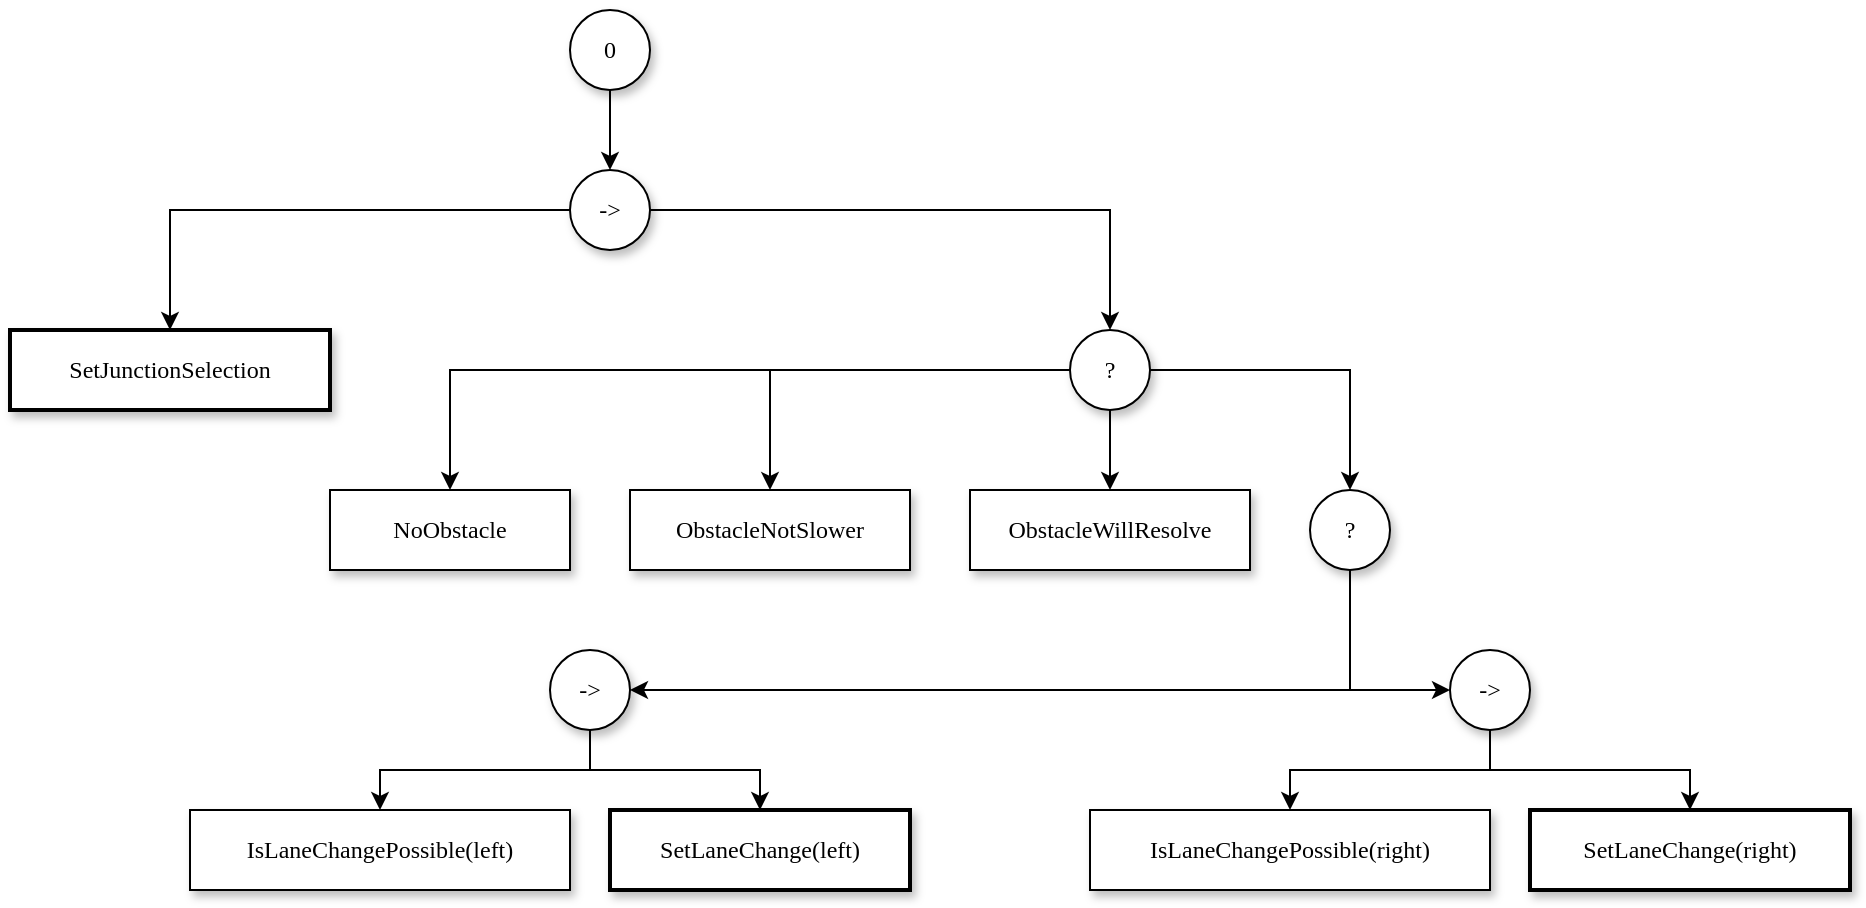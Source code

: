 <mxfile version="22.1.8" type="device">
  <diagram name="Page-1" id="10a91c8b-09ff-31b1-d368-03940ed4cc9e">
    <mxGraphModel dx="1434" dy="902" grid="1" gridSize="10" guides="1" tooltips="1" connect="1" arrows="1" fold="1" page="1" pageScale="1" pageWidth="1100" pageHeight="850" background="none" math="0" shadow="0">
      <root>
        <mxCell id="0" />
        <mxCell id="1" parent="0" />
        <mxCell id="62893188c0fa7362-20" value="SetJunctionSelection" style="whiteSpace=wrap;html=1;rounded=0;shadow=1;labelBackgroundColor=none;strokeWidth=2;fontFamily=Verdana;fontSize=12;align=center;" parent="1" vertex="1">
          <mxGeometry x="80" y="200" width="160" height="40" as="geometry" />
        </mxCell>
        <mxCell id="by95sy3RrXnE14wRs8OI-5" style="edgeStyle=orthogonalEdgeStyle;rounded=0;orthogonalLoop=1;jettySize=auto;html=1;" edge="1" parent="1" source="by95sy3RrXnE14wRs8OI-1" target="by95sy3RrXnE14wRs8OI-3">
          <mxGeometry relative="1" as="geometry" />
        </mxCell>
        <mxCell id="by95sy3RrXnE14wRs8OI-1" value="0" style="whiteSpace=wrap;html=1;rounded=1;shadow=1;labelBackgroundColor=none;strokeWidth=1;fontFamily=Verdana;fontSize=12;align=center;arcSize=50;" vertex="1" parent="1">
          <mxGeometry x="360" y="40" width="40" height="40" as="geometry" />
        </mxCell>
        <mxCell id="by95sy3RrXnE14wRs8OI-6" style="edgeStyle=orthogonalEdgeStyle;rounded=0;orthogonalLoop=1;jettySize=auto;html=1;entryX=0.5;entryY=0;entryDx=0;entryDy=0;" edge="1" parent="1" source="by95sy3RrXnE14wRs8OI-3" target="62893188c0fa7362-20">
          <mxGeometry relative="1" as="geometry" />
        </mxCell>
        <mxCell id="by95sy3RrXnE14wRs8OI-9" style="edgeStyle=orthogonalEdgeStyle;rounded=0;orthogonalLoop=1;jettySize=auto;html=1;" edge="1" parent="1" source="by95sy3RrXnE14wRs8OI-3" target="by95sy3RrXnE14wRs8OI-7">
          <mxGeometry relative="1" as="geometry" />
        </mxCell>
        <mxCell id="by95sy3RrXnE14wRs8OI-3" value="-&amp;gt;" style="whiteSpace=wrap;html=1;rounded=1;shadow=1;labelBackgroundColor=none;strokeWidth=1;fontFamily=Verdana;fontSize=12;align=center;arcSize=50;" vertex="1" parent="1">
          <mxGeometry x="360" y="120" width="40" height="40" as="geometry" />
        </mxCell>
        <mxCell id="by95sy3RrXnE14wRs8OI-14" style="edgeStyle=orthogonalEdgeStyle;rounded=0;orthogonalLoop=1;jettySize=auto;html=1;entryX=0.5;entryY=0;entryDx=0;entryDy=0;" edge="1" parent="1" source="by95sy3RrXnE14wRs8OI-7" target="by95sy3RrXnE14wRs8OI-10">
          <mxGeometry relative="1" as="geometry" />
        </mxCell>
        <mxCell id="by95sy3RrXnE14wRs8OI-15" style="edgeStyle=orthogonalEdgeStyle;rounded=0;orthogonalLoop=1;jettySize=auto;html=1;" edge="1" parent="1" source="by95sy3RrXnE14wRs8OI-7" target="by95sy3RrXnE14wRs8OI-11">
          <mxGeometry relative="1" as="geometry" />
        </mxCell>
        <mxCell id="by95sy3RrXnE14wRs8OI-16" style="edgeStyle=orthogonalEdgeStyle;rounded=0;orthogonalLoop=1;jettySize=auto;html=1;" edge="1" parent="1" source="by95sy3RrXnE14wRs8OI-7" target="by95sy3RrXnE14wRs8OI-12">
          <mxGeometry relative="1" as="geometry" />
        </mxCell>
        <mxCell id="by95sy3RrXnE14wRs8OI-17" style="edgeStyle=orthogonalEdgeStyle;rounded=0;orthogonalLoop=1;jettySize=auto;html=1;" edge="1" parent="1" source="by95sy3RrXnE14wRs8OI-7" target="by95sy3RrXnE14wRs8OI-13">
          <mxGeometry relative="1" as="geometry" />
        </mxCell>
        <mxCell id="by95sy3RrXnE14wRs8OI-7" value="?" style="whiteSpace=wrap;html=1;rounded=1;shadow=1;labelBackgroundColor=none;strokeWidth=1;fontFamily=Verdana;fontSize=12;align=center;arcSize=50;" vertex="1" parent="1">
          <mxGeometry x="610" y="200" width="40" height="40" as="geometry" />
        </mxCell>
        <mxCell id="by95sy3RrXnE14wRs8OI-10" value="&lt;div&gt;NoObstacle&lt;/div&gt;" style="whiteSpace=wrap;html=1;rounded=1;shadow=1;labelBackgroundColor=none;strokeWidth=1;fontFamily=Verdana;fontSize=12;align=center;arcSize=0;" vertex="1" parent="1">
          <mxGeometry x="240" y="280" width="120" height="40" as="geometry" />
        </mxCell>
        <mxCell id="by95sy3RrXnE14wRs8OI-11" value="ObstacleNotSlower" style="whiteSpace=wrap;html=1;rounded=1;shadow=1;labelBackgroundColor=none;strokeWidth=1;fontFamily=Verdana;fontSize=12;align=center;arcSize=0;" vertex="1" parent="1">
          <mxGeometry x="390" y="280" width="140" height="40" as="geometry" />
        </mxCell>
        <mxCell id="by95sy3RrXnE14wRs8OI-12" value="ObstacleWillResolve" style="whiteSpace=wrap;html=1;rounded=1;shadow=1;labelBackgroundColor=none;strokeWidth=1;fontFamily=Verdana;fontSize=12;align=center;arcSize=0;" vertex="1" parent="1">
          <mxGeometry x="560" y="280" width="140" height="40" as="geometry" />
        </mxCell>
        <mxCell id="by95sy3RrXnE14wRs8OI-21" style="edgeStyle=orthogonalEdgeStyle;rounded=0;orthogonalLoop=1;jettySize=auto;html=1;" edge="1" parent="1" source="by95sy3RrXnE14wRs8OI-13" target="by95sy3RrXnE14wRs8OI-19">
          <mxGeometry relative="1" as="geometry">
            <Array as="points">
              <mxPoint x="750" y="380" />
            </Array>
          </mxGeometry>
        </mxCell>
        <mxCell id="by95sy3RrXnE14wRs8OI-23" style="edgeStyle=orthogonalEdgeStyle;rounded=0;orthogonalLoop=1;jettySize=auto;html=1;" edge="1" parent="1" source="by95sy3RrXnE14wRs8OI-13" target="by95sy3RrXnE14wRs8OI-20">
          <mxGeometry relative="1" as="geometry">
            <Array as="points">
              <mxPoint x="750" y="380" />
            </Array>
          </mxGeometry>
        </mxCell>
        <mxCell id="by95sy3RrXnE14wRs8OI-13" value="?" style="whiteSpace=wrap;html=1;rounded=1;shadow=1;labelBackgroundColor=none;strokeWidth=1;fontFamily=Verdana;fontSize=12;align=center;arcSize=50;" vertex="1" parent="1">
          <mxGeometry x="730" y="280" width="40" height="40" as="geometry" />
        </mxCell>
        <mxCell id="by95sy3RrXnE14wRs8OI-28" style="edgeStyle=orthogonalEdgeStyle;rounded=0;orthogonalLoop=1;jettySize=auto;html=1;" edge="1" parent="1" source="by95sy3RrXnE14wRs8OI-19" target="by95sy3RrXnE14wRs8OI-24">
          <mxGeometry relative="1" as="geometry" />
        </mxCell>
        <mxCell id="by95sy3RrXnE14wRs8OI-29" style="edgeStyle=orthogonalEdgeStyle;rounded=0;orthogonalLoop=1;jettySize=auto;html=1;" edge="1" parent="1" source="by95sy3RrXnE14wRs8OI-19" target="by95sy3RrXnE14wRs8OI-25">
          <mxGeometry relative="1" as="geometry" />
        </mxCell>
        <mxCell id="by95sy3RrXnE14wRs8OI-19" value="-&amp;gt;" style="whiteSpace=wrap;html=1;rounded=1;shadow=1;labelBackgroundColor=none;strokeWidth=1;fontFamily=Verdana;fontSize=12;align=center;arcSize=50;" vertex="1" parent="1">
          <mxGeometry x="350" y="360" width="40" height="40" as="geometry" />
        </mxCell>
        <mxCell id="by95sy3RrXnE14wRs8OI-30" style="edgeStyle=orthogonalEdgeStyle;rounded=0;orthogonalLoop=1;jettySize=auto;html=1;" edge="1" parent="1" source="by95sy3RrXnE14wRs8OI-20" target="by95sy3RrXnE14wRs8OI-27">
          <mxGeometry relative="1" as="geometry" />
        </mxCell>
        <mxCell id="by95sy3RrXnE14wRs8OI-31" style="edgeStyle=orthogonalEdgeStyle;rounded=0;orthogonalLoop=1;jettySize=auto;html=1;" edge="1" parent="1" source="by95sy3RrXnE14wRs8OI-20" target="by95sy3RrXnE14wRs8OI-26">
          <mxGeometry relative="1" as="geometry" />
        </mxCell>
        <mxCell id="by95sy3RrXnE14wRs8OI-20" value="-&amp;gt;" style="whiteSpace=wrap;html=1;rounded=1;shadow=1;labelBackgroundColor=none;strokeWidth=1;fontFamily=Verdana;fontSize=12;align=center;arcSize=50;" vertex="1" parent="1">
          <mxGeometry x="800" y="360" width="40" height="40" as="geometry" />
        </mxCell>
        <mxCell id="by95sy3RrXnE14wRs8OI-24" value="SetLaneChange(left)" style="whiteSpace=wrap;html=1;rounded=0;shadow=1;labelBackgroundColor=none;strokeWidth=2;fontFamily=Verdana;fontSize=12;align=center;" vertex="1" parent="1">
          <mxGeometry x="380" y="440" width="150" height="40" as="geometry" />
        </mxCell>
        <mxCell id="by95sy3RrXnE14wRs8OI-25" value="IsLaneChangePossible(left)" style="whiteSpace=wrap;html=1;rounded=1;shadow=1;labelBackgroundColor=none;strokeWidth=1;fontFamily=Verdana;fontSize=12;align=center;arcSize=0;" vertex="1" parent="1">
          <mxGeometry x="170" y="440" width="190" height="40" as="geometry" />
        </mxCell>
        <mxCell id="by95sy3RrXnE14wRs8OI-26" value="SetLaneChange(right)" style="whiteSpace=wrap;html=1;rounded=0;shadow=1;labelBackgroundColor=none;strokeWidth=2;fontFamily=Verdana;fontSize=12;align=center;" vertex="1" parent="1">
          <mxGeometry x="840" y="440" width="160" height="40" as="geometry" />
        </mxCell>
        <mxCell id="by95sy3RrXnE14wRs8OI-27" value="IsLaneChangePossible(right)" style="whiteSpace=wrap;html=1;rounded=1;shadow=1;labelBackgroundColor=none;strokeWidth=1;fontFamily=Verdana;fontSize=12;align=center;arcSize=0;" vertex="1" parent="1">
          <mxGeometry x="620" y="440" width="200" height="40" as="geometry" />
        </mxCell>
      </root>
    </mxGraphModel>
  </diagram>
</mxfile>
